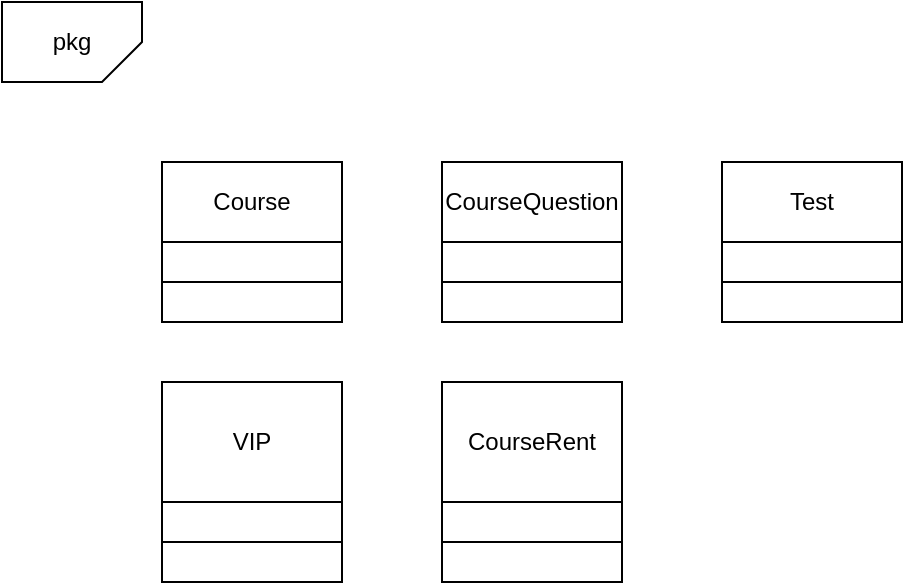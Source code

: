 <mxfile version="12.2.4" pages="1"><diagram id="L09seZJFTAQyxJwLfFo7" name="第 1 页"><mxGraphModel dx="720" dy="549" grid="1" gridSize="10" guides="1" tooltips="1" connect="1" arrows="1" fold="1" page="1" pageScale="1" pageWidth="827" pageHeight="1169" math="0" shadow="0"><root><mxCell id="0"/><mxCell id="1" parent="0"/><mxCell id="3" value="pkg" style="shape=card;whiteSpace=wrap;html=1;direction=west;size=20;" parent="1" vertex="1"><mxGeometry x="80" y="120" width="70" height="40" as="geometry"/></mxCell><mxCell id="4" value="Course" style="rounded=0;whiteSpace=wrap;html=1;" parent="1" vertex="1"><mxGeometry x="160" y="200" width="90" height="40" as="geometry"/></mxCell><mxCell id="5" value="" style="rounded=0;whiteSpace=wrap;html=1;" parent="1" vertex="1"><mxGeometry x="160" y="240" width="90" height="20" as="geometry"/></mxCell><mxCell id="6" value="" style="rounded=0;whiteSpace=wrap;html=1;" parent="1" vertex="1"><mxGeometry x="160" y="260" width="90" height="20" as="geometry"/></mxCell><mxCell id="7" value="CourseQuestion" style="rounded=0;whiteSpace=wrap;html=1;" parent="1" vertex="1"><mxGeometry x="300" y="200" width="90" height="40" as="geometry"/></mxCell><mxCell id="8" value="" style="rounded=0;whiteSpace=wrap;html=1;" parent="1" vertex="1"><mxGeometry x="300" y="240" width="90" height="20" as="geometry"/></mxCell><mxCell id="9" value="" style="rounded=0;whiteSpace=wrap;html=1;" parent="1" vertex="1"><mxGeometry x="300" y="260" width="90" height="20" as="geometry"/></mxCell><mxCell id="10" value="Test" style="rounded=0;whiteSpace=wrap;html=1;" parent="1" vertex="1"><mxGeometry x="440" y="200" width="90" height="40" as="geometry"/></mxCell><mxCell id="11" value="" style="rounded=0;whiteSpace=wrap;html=1;" parent="1" vertex="1"><mxGeometry x="440" y="240" width="90" height="20" as="geometry"/></mxCell><mxCell id="12" value="" style="rounded=0;whiteSpace=wrap;html=1;" parent="1" vertex="1"><mxGeometry x="440" y="260" width="90" height="20" as="geometry"/></mxCell><mxCell id="13" value="VIP" style="rounded=0;whiteSpace=wrap;html=1;" vertex="1" parent="1"><mxGeometry x="160" y="310" width="90" height="60" as="geometry"/></mxCell><mxCell id="14" value="" style="rounded=0;whiteSpace=wrap;html=1;" vertex="1" parent="1"><mxGeometry x="160" y="370" width="90" height="20" as="geometry"/></mxCell><mxCell id="15" value="" style="rounded=0;whiteSpace=wrap;html=1;" vertex="1" parent="1"><mxGeometry x="160" y="390" width="90" height="20" as="geometry"/></mxCell><mxCell id="16" value="CourseRent" style="rounded=0;whiteSpace=wrap;html=1;" vertex="1" parent="1"><mxGeometry x="300" y="310" width="90" height="60" as="geometry"/></mxCell><mxCell id="17" value="" style="rounded=0;whiteSpace=wrap;html=1;" vertex="1" parent="1"><mxGeometry x="300" y="370" width="90" height="20" as="geometry"/></mxCell><mxCell id="18" value="" style="rounded=0;whiteSpace=wrap;html=1;" vertex="1" parent="1"><mxGeometry x="300" y="390" width="90" height="20" as="geometry"/></mxCell></root></mxGraphModel></diagram></mxfile>